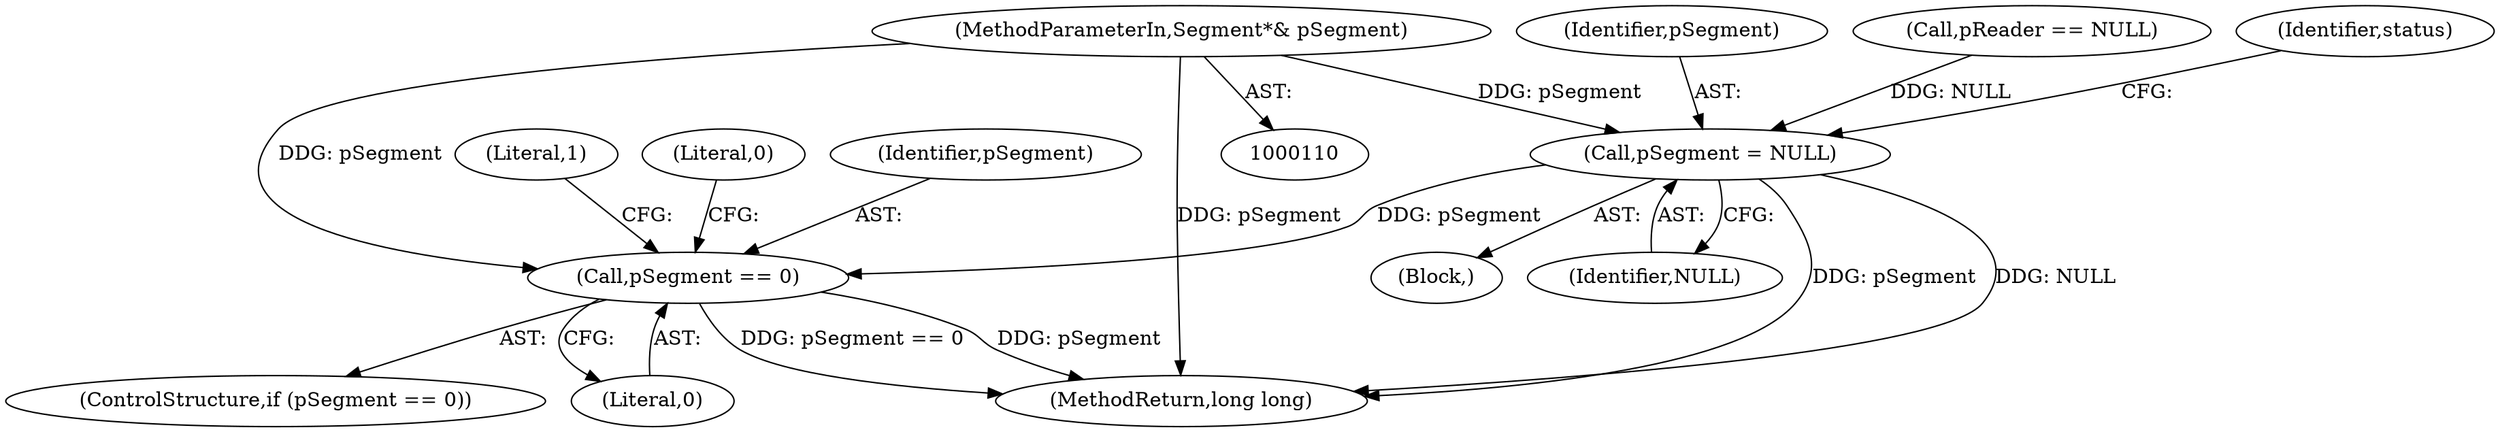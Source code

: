 digraph "0_Android_cc274e2abe8b2a6698a5c47d8aa4bb45f1f9538d_5@pointer" {
"1000113" [label="(MethodParameterIn,Segment*& pSegment)"];
"1000125" [label="(Call,pSegment = NULL)"];
"1000319" [label="(Call,pSegment == 0)"];
"1000324" [label="(Literal,1)"];
"1000126" [label="(Identifier,pSegment)"];
"1000318" [label="(ControlStructure,if (pSegment == 0))"];
"1000321" [label="(Literal,0)"];
"1000319" [label="(Call,pSegment == 0)"];
"1000117" [label="(Call,pReader == NULL)"];
"1000125" [label="(Call,pSegment = NULL)"];
"1000326" [label="(Literal,0)"];
"1000320" [label="(Identifier,pSegment)"];
"1000113" [label="(MethodParameterIn,Segment*& pSegment)"];
"1000358" [label="(MethodReturn,long long)"];
"1000132" [label="(Identifier,status)"];
"1000127" [label="(Identifier,NULL)"];
"1000114" [label="(Block,)"];
"1000113" -> "1000110"  [label="AST: "];
"1000113" -> "1000358"  [label="DDG: pSegment"];
"1000113" -> "1000125"  [label="DDG: pSegment"];
"1000113" -> "1000319"  [label="DDG: pSegment"];
"1000125" -> "1000114"  [label="AST: "];
"1000125" -> "1000127"  [label="CFG: "];
"1000126" -> "1000125"  [label="AST: "];
"1000127" -> "1000125"  [label="AST: "];
"1000132" -> "1000125"  [label="CFG: "];
"1000125" -> "1000358"  [label="DDG: pSegment"];
"1000125" -> "1000358"  [label="DDG: NULL"];
"1000117" -> "1000125"  [label="DDG: NULL"];
"1000125" -> "1000319"  [label="DDG: pSegment"];
"1000319" -> "1000318"  [label="AST: "];
"1000319" -> "1000321"  [label="CFG: "];
"1000320" -> "1000319"  [label="AST: "];
"1000321" -> "1000319"  [label="AST: "];
"1000324" -> "1000319"  [label="CFG: "];
"1000326" -> "1000319"  [label="CFG: "];
"1000319" -> "1000358"  [label="DDG: pSegment == 0"];
"1000319" -> "1000358"  [label="DDG: pSegment"];
}
